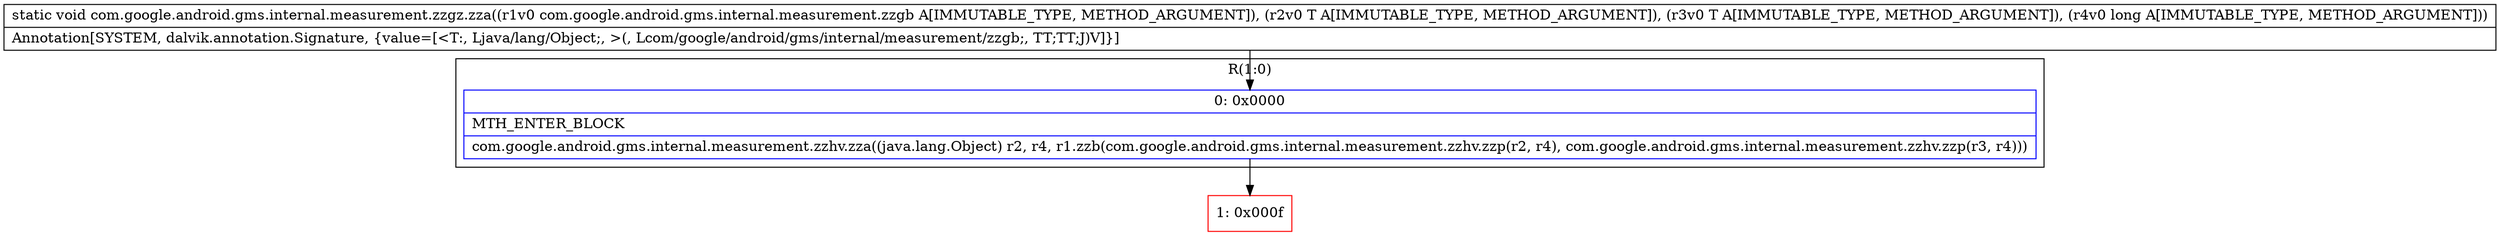 digraph "CFG forcom.google.android.gms.internal.measurement.zzgz.zza(Lcom\/google\/android\/gms\/internal\/measurement\/zzgb;Ljava\/lang\/Object;Ljava\/lang\/Object;J)V" {
subgraph cluster_Region_1055227230 {
label = "R(1:0)";
node [shape=record,color=blue];
Node_0 [shape=record,label="{0\:\ 0x0000|MTH_ENTER_BLOCK\l|com.google.android.gms.internal.measurement.zzhv.zza((java.lang.Object) r2, r4, r1.zzb(com.google.android.gms.internal.measurement.zzhv.zzp(r2, r4), com.google.android.gms.internal.measurement.zzhv.zzp(r3, r4)))\l}"];
}
Node_1 [shape=record,color=red,label="{1\:\ 0x000f}"];
MethodNode[shape=record,label="{static void com.google.android.gms.internal.measurement.zzgz.zza((r1v0 com.google.android.gms.internal.measurement.zzgb A[IMMUTABLE_TYPE, METHOD_ARGUMENT]), (r2v0 T A[IMMUTABLE_TYPE, METHOD_ARGUMENT]), (r3v0 T A[IMMUTABLE_TYPE, METHOD_ARGUMENT]), (r4v0 long A[IMMUTABLE_TYPE, METHOD_ARGUMENT]))  | Annotation[SYSTEM, dalvik.annotation.Signature, \{value=[\<T:, Ljava\/lang\/Object;, \>(, Lcom\/google\/android\/gms\/internal\/measurement\/zzgb;, TT;TT;J)V]\}]\l}"];
MethodNode -> Node_0;
Node_0 -> Node_1;
}

